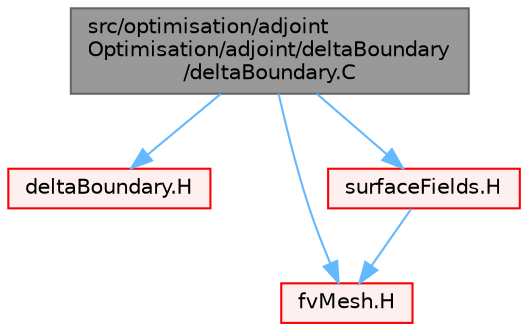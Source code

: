 digraph "src/optimisation/adjointOptimisation/adjoint/deltaBoundary/deltaBoundary.C"
{
 // LATEX_PDF_SIZE
  bgcolor="transparent";
  edge [fontname=Helvetica,fontsize=10,labelfontname=Helvetica,labelfontsize=10];
  node [fontname=Helvetica,fontsize=10,shape=box,height=0.2,width=0.4];
  Node1 [id="Node000001",label="src/optimisation/adjoint\lOptimisation/adjoint/deltaBoundary\l/deltaBoundary.C",height=0.2,width=0.4,color="gray40", fillcolor="grey60", style="filled", fontcolor="black",tooltip=" "];
  Node1 -> Node2 [id="edge1_Node000001_Node000002",color="steelblue1",style="solid",tooltip=" "];
  Node2 [id="Node000002",label="deltaBoundary.H",height=0.2,width=0.4,color="red", fillcolor="#FFF0F0", style="filled",URL="$deltaBoundary_8H.html",tooltip=" "];
  Node1 -> Node194 [id="edge2_Node000001_Node000194",color="steelblue1",style="solid",tooltip=" "];
  Node194 [id="Node000194",label="fvMesh.H",height=0.2,width=0.4,color="red", fillcolor="#FFF0F0", style="filled",URL="$fvMesh_8H.html",tooltip=" "];
  Node1 -> Node342 [id="edge3_Node000001_Node000342",color="steelblue1",style="solid",tooltip=" "];
  Node342 [id="Node000342",label="surfaceFields.H",height=0.2,width=0.4,color="red", fillcolor="#FFF0F0", style="filled",URL="$surfaceFields_8H.html",tooltip="Foam::surfaceFields."];
  Node342 -> Node194 [id="edge4_Node000342_Node000194",color="steelblue1",style="solid",tooltip=" "];
}
